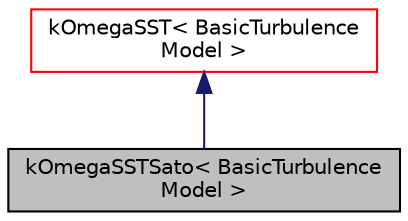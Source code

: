 digraph "kOmegaSSTSato&lt; BasicTurbulenceModel &gt;"
{
  bgcolor="transparent";
  edge [fontname="Helvetica",fontsize="10",labelfontname="Helvetica",labelfontsize="10"];
  node [fontname="Helvetica",fontsize="10",shape=record];
  Node1 [label="kOmegaSSTSato\< BasicTurbulence\lModel \>",height=0.2,width=0.4,color="black", fillcolor="grey75", style="filled", fontcolor="black"];
  Node2 -> Node1 [dir="back",color="midnightblue",fontsize="10",style="solid",fontname="Helvetica"];
  Node2 [label="kOmegaSST\< BasicTurbulence\lModel \>",height=0.2,width=0.4,color="red",URL="$a01267.html",tooltip="Implementation of the k-omega-SST turbulence model for incompressible and compressible flows..."];
}
